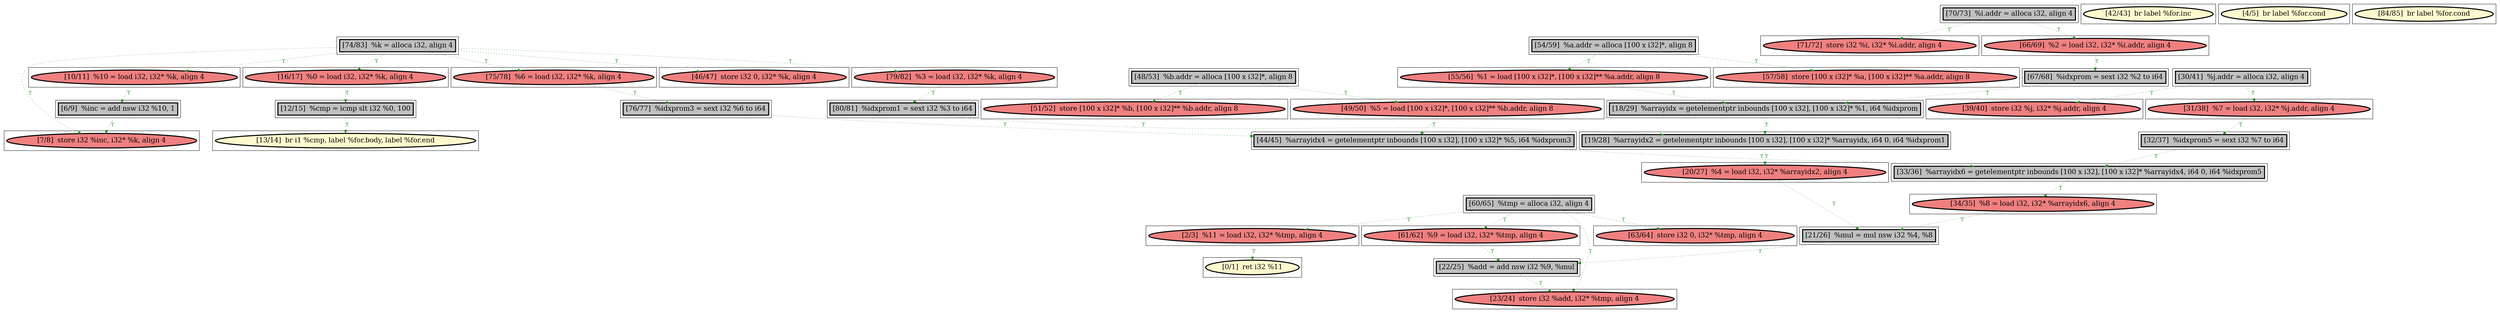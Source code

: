 
digraph G {



node228->node223 [style=dotted,color=forestgreen,label="T",fontcolor=forestgreen ]
node217->node219 [style=dotted,color=forestgreen,label="T",fontcolor=forestgreen ]
node208->node214 [style=dotted,color=forestgreen,label="T",fontcolor=forestgreen ]
node214->node227 [style=dotted,color=forestgreen,label="T",fontcolor=forestgreen ]
node202->node219 [style=dotted,color=forestgreen,label="T",fontcolor=forestgreen ]
node198->node225 [style=dotted,color=forestgreen,label="T",fontcolor=forestgreen ]
node205->node192 [style=dotted,color=forestgreen,label="T",fontcolor=forestgreen ]
node193->node215 [style=dotted,color=forestgreen,label="T",fontcolor=forestgreen ]
node198->node212 [style=dotted,color=forestgreen,label="T",fontcolor=forestgreen ]
node193->node200 [style=dotted,color=forestgreen,label="T",fontcolor=forestgreen ]
node204->node228 [style=dotted,color=forestgreen,label="T",fontcolor=forestgreen ]
node203->node208 [style=dotted,color=forestgreen,label="T",fontcolor=forestgreen ]
node191->node190 [style=dotted,color=forestgreen,label="T",fontcolor=forestgreen ]
node198->node210 [style=dotted,color=forestgreen,label="T",fontcolor=forestgreen ]
node188->node187 [style=dotted,color=forestgreen,label="T",fontcolor=forestgreen ]
node211->node217 [style=dotted,color=forestgreen,label="T",fontcolor=forestgreen ]
node206->node224 [style=dotted,color=forestgreen,label="T",fontcolor=forestgreen ]
node220->node222 [style=dotted,color=forestgreen,label="T",fontcolor=forestgreen ]
node198->node191 [style=dotted,color=forestgreen,label="T",fontcolor=forestgreen ]
node229->node215 [style=dotted,color=forestgreen,label="T",fontcolor=forestgreen ]
node223->node201 [style=dotted,color=forestgreen,label="T",fontcolor=forestgreen ]
node205->node195 [style=dotted,color=forestgreen,label="T",fontcolor=forestgreen ]
node190->node199 [style=dotted,color=forestgreen,label="T",fontcolor=forestgreen ]
node198->node203 [style=dotted,color=forestgreen,label="T",fontcolor=forestgreen ]
node216->node229 [style=dotted,color=forestgreen,label="T",fontcolor=forestgreen ]
node193->node188 [style=dotted,color=forestgreen,label="T",fontcolor=forestgreen ]
node219->node228 [style=dotted,color=forestgreen,label="T",fontcolor=forestgreen ]
node211->node213 [style=dotted,color=forestgreen,label="T",fontcolor=forestgreen ]
node222->node204 [style=dotted,color=forestgreen,label="T",fontcolor=forestgreen ]
node196->node197 [style=dotted,color=forestgreen,label="T",fontcolor=forestgreen ]
node193->node216 [style=dotted,color=forestgreen,label="T",fontcolor=forestgreen ]
node226->node209 [style=dotted,color=forestgreen,label="T",fontcolor=forestgreen ]
node196->node194 [style=dotted,color=forestgreen,label="T",fontcolor=forestgreen ]
node201->node229 [style=dotted,color=forestgreen,label="T",fontcolor=forestgreen ]
node220->node221 [style=dotted,color=forestgreen,label="T",fontcolor=forestgreen ]
node194->node206 [style=dotted,color=forestgreen,label="T",fontcolor=forestgreen ]
node227->node201 [style=dotted,color=forestgreen,label="T",fontcolor=forestgreen ]
node225->node226 [style=dotted,color=forestgreen,label="T",fontcolor=forestgreen ]
node210->node202 [style=dotted,color=forestgreen,label="T",fontcolor=forestgreen ]
node198->node199 [style=dotted,color=forestgreen,label="T",fontcolor=forestgreen ]
node192->node224 [style=dotted,color=forestgreen,label="T",fontcolor=forestgreen ]
node224->node214 [style=dotted,color=forestgreen,label="T",fontcolor=forestgreen ]


subgraph cluster41 {


node228 [penwidth=3.0,fontsize=20,fillcolor=grey,label="[33/36]  %arrayidx6 = getelementptr inbounds [100 x i32], [100 x i32]* %arrayidx4, i64 0, i64 %idxprom5",shape=rectangle,style=filled ]



}

subgraph cluster39 {


node226 [penwidth=3.0,fontsize=20,fillcolor=grey,label="[12/15]  %cmp = icmp slt i32 %0, 100",shape=rectangle,style=filled ]



}

subgraph cluster38 {


node225 [penwidth=3.0,fontsize=20,fillcolor=lightcoral,label="[16/17]  %0 = load i32, i32* %k, align 4",shape=ellipse,style=filled ]



}

subgraph cluster37 {


node224 [penwidth=3.0,fontsize=20,fillcolor=grey,label="[18/29]  %arrayidx = getelementptr inbounds [100 x i32], [100 x i32]* %1, i64 %idxprom",shape=rectangle,style=filled ]



}

subgraph cluster36 {


node223 [penwidth=3.0,fontsize=20,fillcolor=lightcoral,label="[34/35]  %8 = load i32, i32* %arrayidx6, align 4",shape=ellipse,style=filled ]



}

subgraph cluster15 {


node202 [penwidth=3.0,fontsize=20,fillcolor=grey,label="[76/77]  %idxprom3 = sext i32 %6 to i64",shape=rectangle,style=filled ]



}

subgraph cluster40 {


node227 [penwidth=3.0,fontsize=20,fillcolor=lightcoral,label="[20/27]  %4 = load i32, i32* %arrayidx2, align 4",shape=ellipse,style=filled ]



}

subgraph cluster35 {


node222 [penwidth=3.0,fontsize=20,fillcolor=lightcoral,label="[31/38]  %7 = load i32, i32* %j.addr, align 4",shape=ellipse,style=filled ]



}

subgraph cluster42 {


node229 [penwidth=3.0,fontsize=20,fillcolor=grey,label="[22/25]  %add = add nsw i32 %9, %mul",shape=rectangle,style=filled ]



}

subgraph cluster11 {


node198 [penwidth=3.0,fontsize=20,fillcolor=grey,label="[74/83]  %k = alloca i32, align 4",shape=rectangle,style=filled ]



}

subgraph cluster19 {


node206 [penwidth=3.0,fontsize=20,fillcolor=grey,label="[67/68]  %idxprom = sext i32 %2 to i64",shape=rectangle,style=filled ]



}

subgraph cluster9 {


node196 [penwidth=3.0,fontsize=20,fillcolor=grey,label="[70/73]  %i.addr = alloca i32, align 4",shape=rectangle,style=filled ]



}

subgraph cluster8 {


node195 [penwidth=3.0,fontsize=20,fillcolor=lightcoral,label="[57/58]  store [100 x i32]* %a, [100 x i32]** %a.addr, align 8",shape=ellipse,style=filled ]



}

subgraph cluster10 {


node197 [penwidth=3.0,fontsize=20,fillcolor=lightcoral,label="[71/72]  store i32 %i, i32* %i.addr, align 4",shape=ellipse,style=filled ]



}

subgraph cluster23 {


node210 [penwidth=3.0,fontsize=20,fillcolor=lightcoral,label="[75/78]  %6 = load i32, i32* %k, align 4",shape=ellipse,style=filled ]



}

subgraph cluster7 {


node194 [penwidth=3.0,fontsize=20,fillcolor=lightcoral,label="[66/69]  %2 = load i32, i32* %i.addr, align 4",shape=ellipse,style=filled ]



}

subgraph cluster14 {


node201 [penwidth=3.0,fontsize=20,fillcolor=grey,label="[21/26]  %mul = mul nsw i32 %4, %8",shape=rectangle,style=filled ]



}

subgraph cluster6 {


node193 [penwidth=3.0,fontsize=20,fillcolor=grey,label="[60/65]  %tmp = alloca i32, align 4",shape=rectangle,style=filled ]



}

subgraph cluster30 {


node217 [penwidth=3.0,fontsize=20,fillcolor=lightcoral,label="[49/50]  %5 = load [100 x i32]*, [100 x i32]** %b.addr, align 8",shape=ellipse,style=filled ]



}

subgraph cluster31 {


node218 [penwidth=3.0,fontsize=20,fillcolor=lemonchiffon,label="[42/43]  br label %for.inc",shape=ellipse,style=filled ]



}

subgraph cluster0 {


node187 [penwidth=3.0,fontsize=20,fillcolor=lemonchiffon,label="[0/1]  ret i32 %11",shape=ellipse,style=filled ]



}

subgraph cluster13 {


node200 [penwidth=3.0,fontsize=20,fillcolor=lightcoral,label="[63/64]  store i32 0, i32* %tmp, align 4",shape=ellipse,style=filled ]



}

subgraph cluster5 {


node192 [penwidth=3.0,fontsize=20,fillcolor=lightcoral,label="[55/56]  %1 = load [100 x i32]*, [100 x i32]** %a.addr, align 8",shape=ellipse,style=filled ]



}

subgraph cluster1 {


node188 [penwidth=3.0,fontsize=20,fillcolor=lightcoral,label="[2/3]  %11 = load i32, i32* %tmp, align 4",shape=ellipse,style=filled ]



}

subgraph cluster32 {


node219 [penwidth=3.0,fontsize=20,fillcolor=grey,label="[44/45]  %arrayidx4 = getelementptr inbounds [100 x i32], [100 x i32]* %5, i64 %idxprom3",shape=rectangle,style=filled ]



}

subgraph cluster3 {


node190 [penwidth=3.0,fontsize=20,fillcolor=grey,label="[6/9]  %inc = add nsw i32 %10, 1",shape=rectangle,style=filled ]



}

subgraph cluster4 {


node191 [penwidth=3.0,fontsize=20,fillcolor=lightcoral,label="[10/11]  %10 = load i32, i32* %k, align 4",shape=ellipse,style=filled ]



}

subgraph cluster17 {


node204 [penwidth=3.0,fontsize=20,fillcolor=grey,label="[32/37]  %idxprom5 = sext i32 %7 to i64",shape=rectangle,style=filled ]



}

subgraph cluster16 {


node203 [penwidth=3.0,fontsize=20,fillcolor=lightcoral,label="[79/82]  %3 = load i32, i32* %k, align 4",shape=ellipse,style=filled ]



}

subgraph cluster2 {


node189 [penwidth=3.0,fontsize=20,fillcolor=lemonchiffon,label="[4/5]  br label %for.cond",shape=ellipse,style=filled ]



}

subgraph cluster34 {


node221 [penwidth=3.0,fontsize=20,fillcolor=lightcoral,label="[39/40]  store i32 %j, i32* %j.addr, align 4",shape=ellipse,style=filled ]



}

subgraph cluster22 {


node209 [penwidth=3.0,fontsize=20,fillcolor=lemonchiffon,label="[13/14]  br i1 %cmp, label %for.body, label %for.end",shape=ellipse,style=filled ]



}

subgraph cluster25 {


node212 [penwidth=3.0,fontsize=20,fillcolor=lightcoral,label="[46/47]  store i32 0, i32* %k, align 4",shape=ellipse,style=filled ]



}

subgraph cluster18 {


node205 [penwidth=3.0,fontsize=20,fillcolor=grey,label="[54/59]  %a.addr = alloca [100 x i32]*, align 8",shape=rectangle,style=filled ]



}

subgraph cluster29 {


node216 [penwidth=3.0,fontsize=20,fillcolor=lightcoral,label="[61/62]  %9 = load i32, i32* %tmp, align 4",shape=ellipse,style=filled ]



}

subgraph cluster20 {


node207 [penwidth=3.0,fontsize=20,fillcolor=lemonchiffon,label="[84/85]  br label %for.cond",shape=ellipse,style=filled ]



}

subgraph cluster26 {


node213 [penwidth=3.0,fontsize=20,fillcolor=lightcoral,label="[51/52]  store [100 x i32]* %b, [100 x i32]** %b.addr, align 8",shape=ellipse,style=filled ]



}

subgraph cluster24 {


node211 [penwidth=3.0,fontsize=20,fillcolor=grey,label="[48/53]  %b.addr = alloca [100 x i32]*, align 8",shape=rectangle,style=filled ]



}

subgraph cluster28 {


node215 [penwidth=3.0,fontsize=20,fillcolor=lightcoral,label="[23/24]  store i32 %add, i32* %tmp, align 4",shape=ellipse,style=filled ]



}

subgraph cluster27 {


node214 [penwidth=3.0,fontsize=20,fillcolor=grey,label="[19/28]  %arrayidx2 = getelementptr inbounds [100 x i32], [100 x i32]* %arrayidx, i64 0, i64 %idxprom1",shape=rectangle,style=filled ]



}

subgraph cluster21 {


node208 [penwidth=3.0,fontsize=20,fillcolor=grey,label="[80/81]  %idxprom1 = sext i32 %3 to i64",shape=rectangle,style=filled ]



}

subgraph cluster12 {


node199 [penwidth=3.0,fontsize=20,fillcolor=lightcoral,label="[7/8]  store i32 %inc, i32* %k, align 4",shape=ellipse,style=filled ]



}

subgraph cluster33 {


node220 [penwidth=3.0,fontsize=20,fillcolor=grey,label="[30/41]  %j.addr = alloca i32, align 4",shape=rectangle,style=filled ]



}

}
